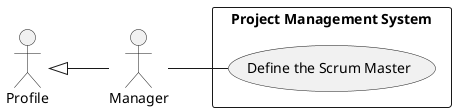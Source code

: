 @startuml
left to right direction

:Profile: as Profile
Profile <|-- :Manager:

rectangle "Project Management System"{

:Manager: as Manager
Manager -- (Define the Scrum Master)

}

@enduml